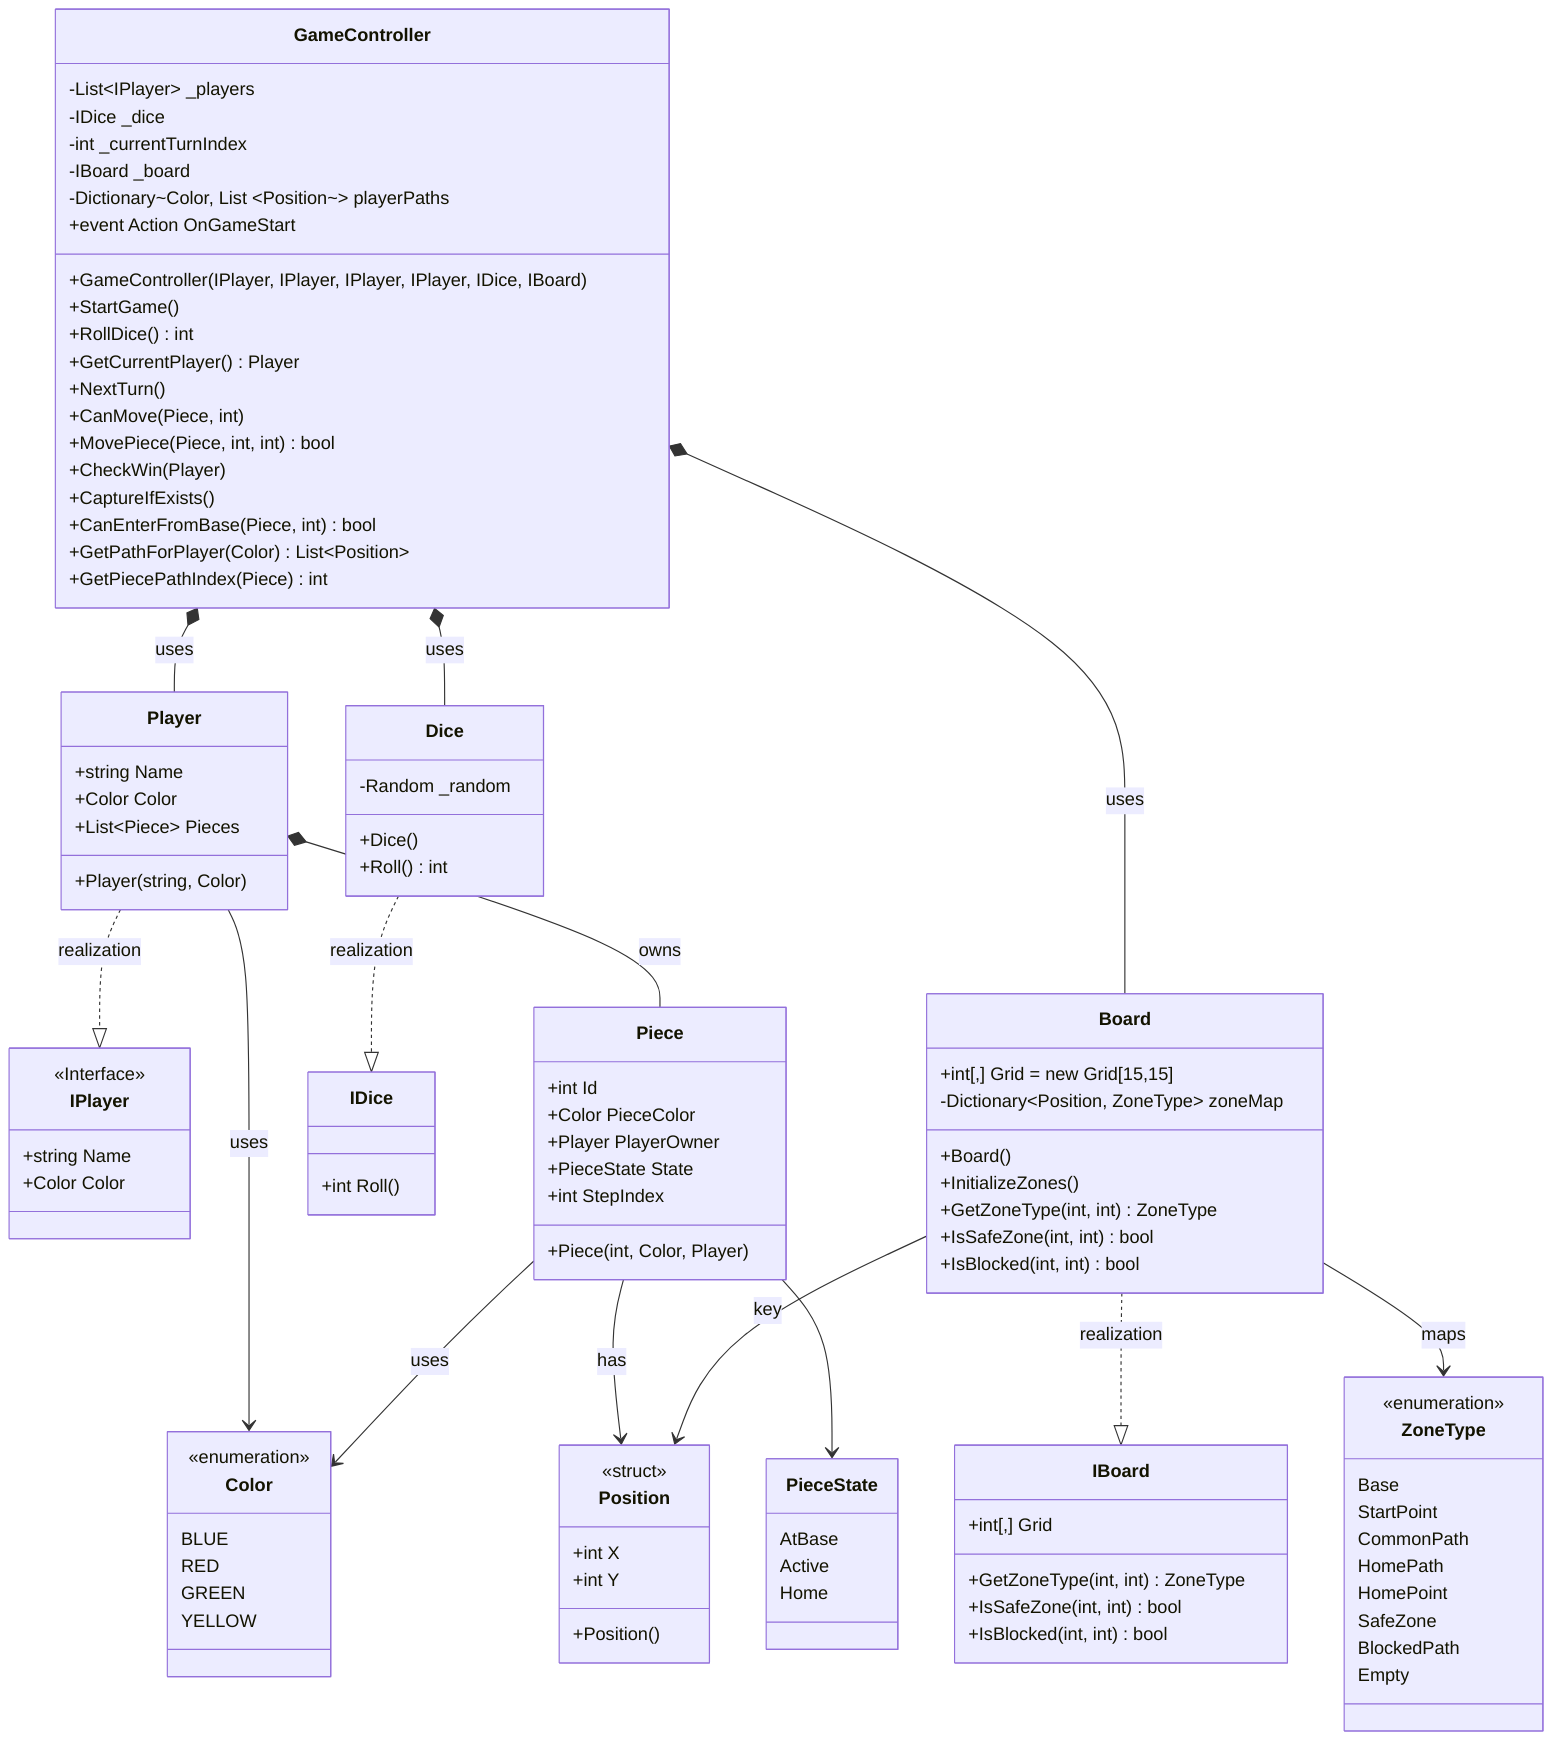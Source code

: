 classDiagram

    class GameController {
        -List~IPlayer~ _players
        -IDice _dice
        -int _currentTurnIndex
        -IBoard _board
        %% Dictionary<Color, List<Position>>
        -Dictionary~Color, List ~Position~~ playerPaths

        +GameController(IPlayer, IPlayer, IPlayer, IPlayer, IDice, IBoard)
        +StartGame()
        +RollDice() int
        +GetCurrentPlayer() Player
        +NextTurn()
        +CanMove(Piece, int)
        +MovePiece(Piece, int, int) bool
        +CheckWin(Player)
        +CaptureIfExists()
        +CanEnterFromBase(Piece, int) bool
        +GetPathForPlayer(Color) List~Position~
        +GetPiecePathIndex(Piece) int
        +event Action OnGameStart
    }

    class IPlayer {
        <<Interface>>
        +string Name
        +Color Color
    }

    class Player {
        +string Name
        +Color Color
        +List~Piece~ Pieces
        +Player(string, Color)
    }

    class Piece {
        +int Id
        +Color PieceColor
        +Player PlayerOwner
        +PieceState State
        +int StepIndex
        +Piece(int, Color, Player)
    }

    class IDice {
        +int Roll()
    }

    class Dice {
        -Random _random
        +Dice()
        +Roll() int
    }

    class IBoard{
        +int[,] Grid 
        +GetZoneType(int, int) ZoneType
        +IsSafeZone(int, int) bool
        +IsBlocked(int, int) bool
    }

    class Board{
        +int[,] Grid = new Grid[15,15]
        -Dictionary~Position, ZoneType~ zoneMap
        +Board()
        +InitializeZones()
        +GetZoneType(int, int) ZoneType
        +IsSafeZone(int, int) bool
        +IsBlocked(int, int) bool
    }

    class Position {
        <<struct>>
        +int X
        +int Y
        +Position()
    }

    class Color {
        <<enumeration>>
        BLUE
        RED
        GREEN
        YELLOW
    }

    class ZoneType {
        <<enumeration>>
        Base
        StartPoint
        CommonPath
        HomePath
        HomePoint
        SafeZone
        BlockedPath
        Empty
    }

    class PieceState{
        AtBase
        Active
        Home
    }

    GameController *-- Player : uses
    Player ..|> IPlayer : realization
    Player --> Color : uses
    Player *-- Piece : owns
    Piece --> Color : uses
    Dice ..|> IDice : realization
    GameController *-- Dice : uses
    Board ..|> IBoard : realization 
    GameController *-- Board : uses
    Piece --> Position : has
    Board --> ZoneType : maps
    Board --> Position : key
    Piece --> PieceState